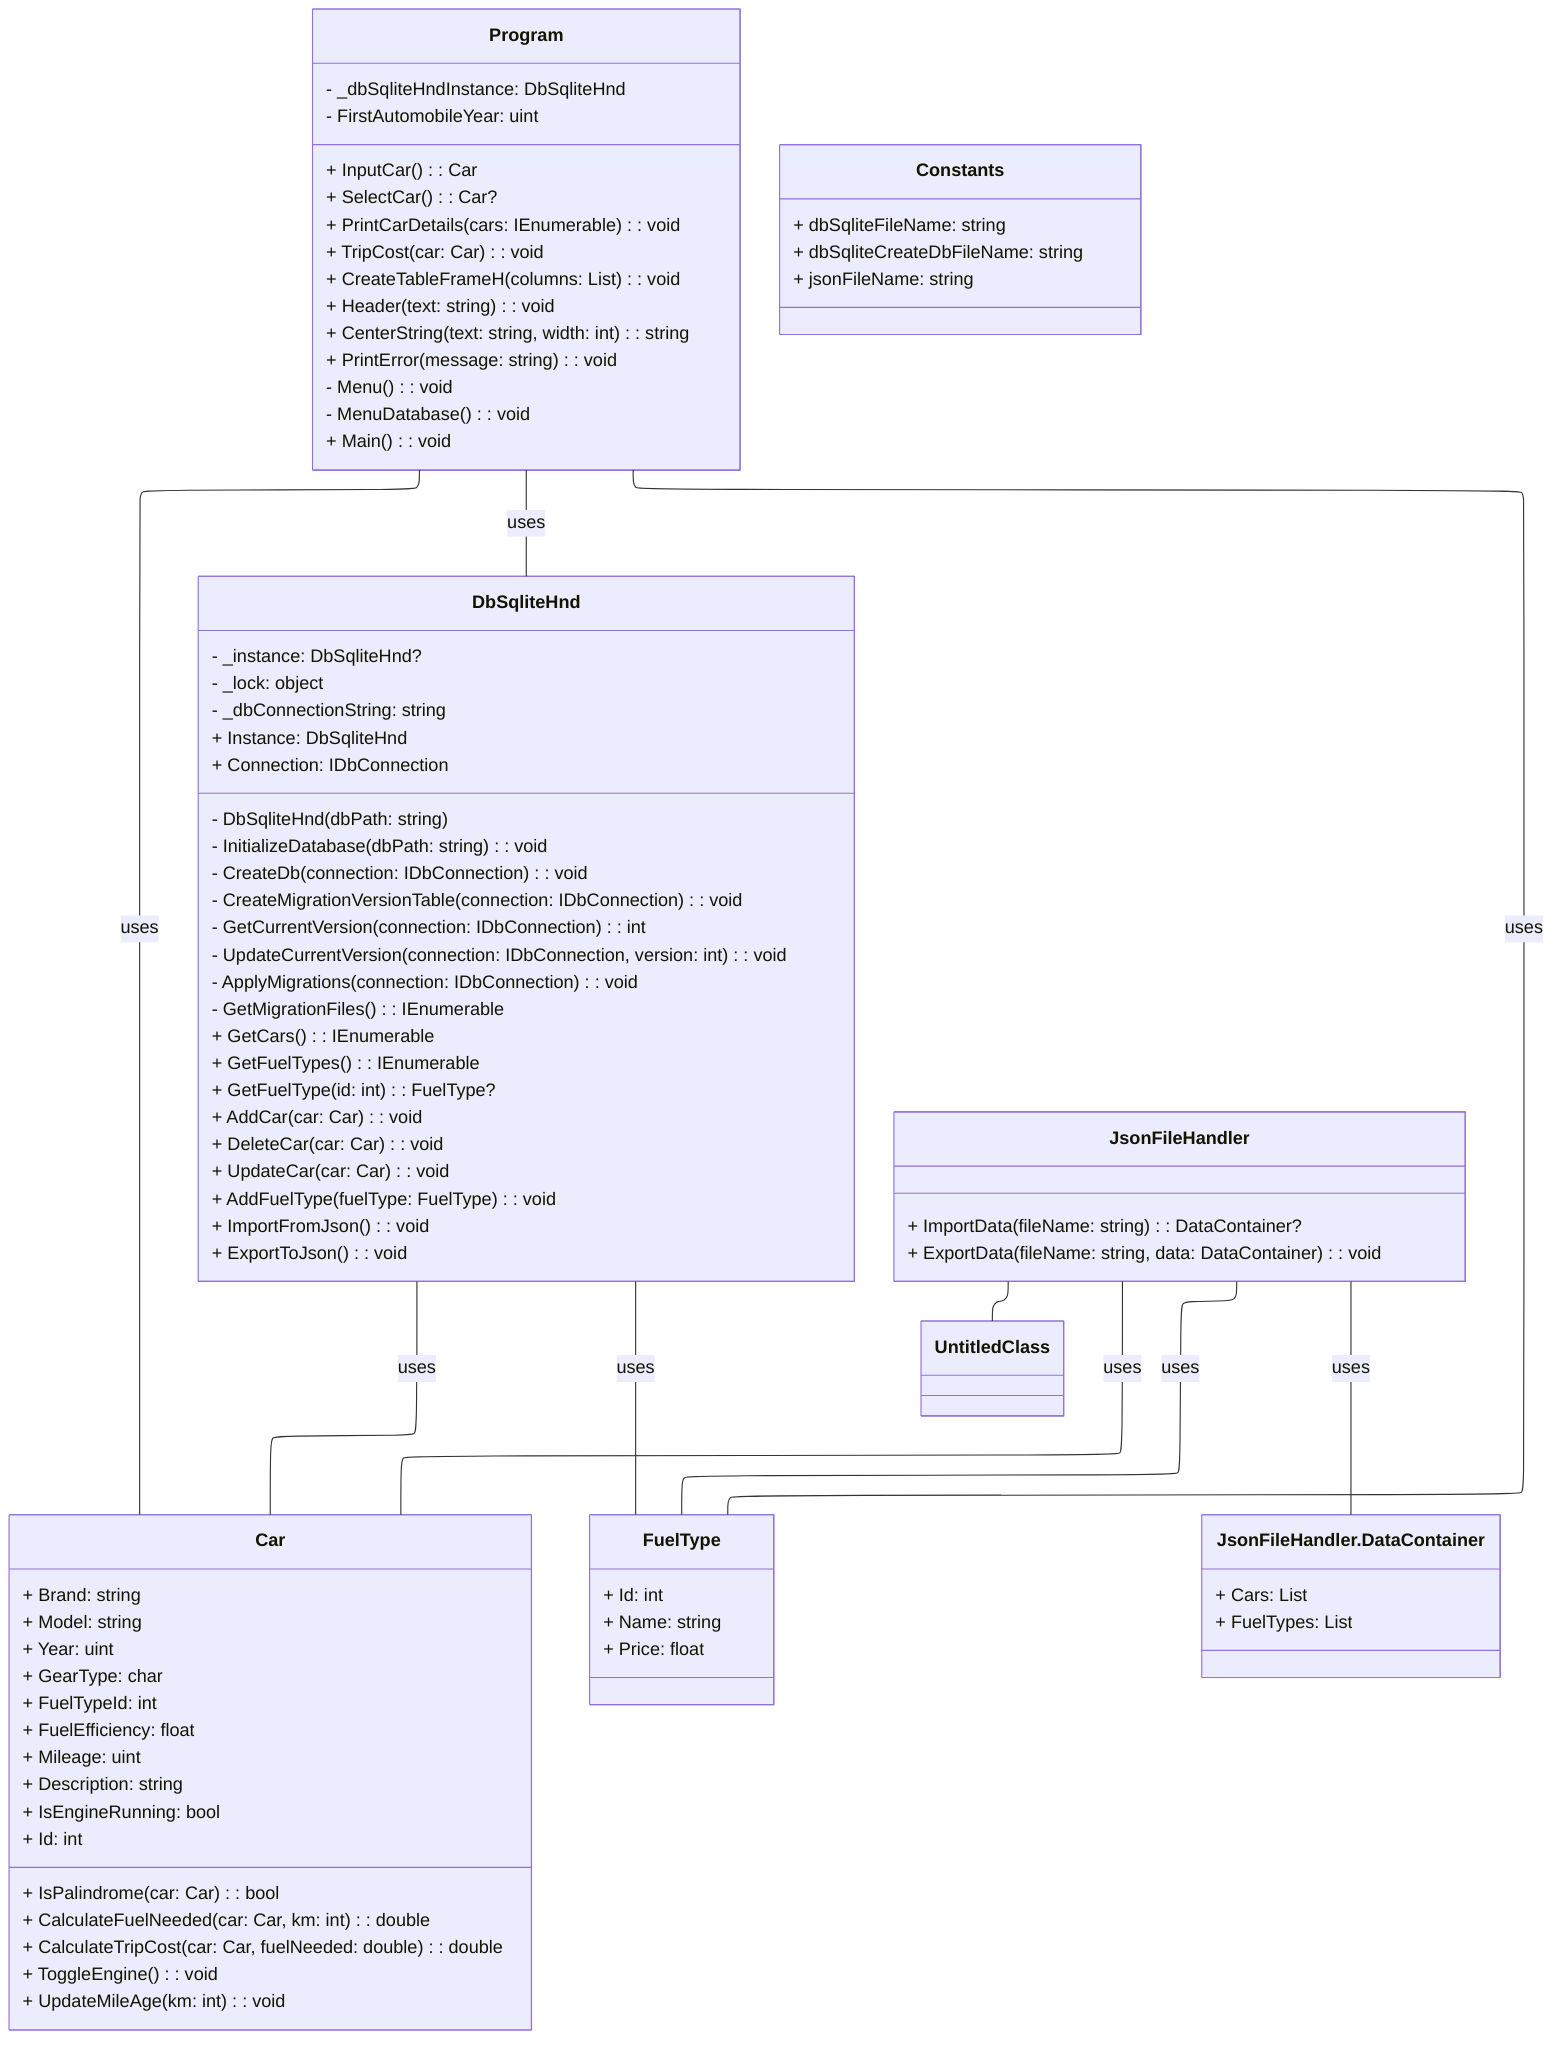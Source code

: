 ---
config:
  layout: elk
---
classDiagram
direction TB
    class DbSqliteHnd {
	    - _instance: DbSqliteHnd?
	    - _lock: object
	    - _dbConnectionString: string
	    + Instance: DbSqliteHnd
	    + Connection: IDbConnection
	    - DbSqliteHnd(dbPath: string)
	    - InitializeDatabase(dbPath: string) : void
	    - CreateDb(connection: IDbConnection) : void
	    - CreateMigrationVersionTable(connection: IDbConnection) : void
	    - GetCurrentVersion(connection: IDbConnection) : int
	    - UpdateCurrentVersion(connection: IDbConnection, version: int) : void
	    - ApplyMigrations(connection: IDbConnection) : void
	    - GetMigrationFiles() : IEnumerable
	    + GetCars() : IEnumerable
	    + GetFuelTypes() : IEnumerable
	    + GetFuelType(id: int) : FuelType?
	    + AddCar(car: Car) : void
	    + DeleteCar(car: Car) : void
	    + UpdateCar(car: Car) : void
	    + AddFuelType(fuelType: FuelType) : void
	    + ImportFromJson() : void
	    + ExportToJson() : void
    }
    class Car {
	    + Brand: string
	    + Model: string
	    + Year: uint
	    + GearType: char
	    + FuelTypeId: int
	    + FuelEfficiency: float
	    + Mileage: uint
	    + Description: string
	    + IsEngineRunning: bool
	    + Id: int
	    + IsPalindrome(car: Car) : bool
	    + CalculateFuelNeeded(car: Car, km: int) : double
	    + CalculateTripCost(car: Car, fuelNeeded: double) : double
	    + ToggleEngine() : void
	    + UpdateMileAge(km: int) : void
    }
    class FuelType {
	    + Id: int
	    + Name: string
	    + Price: float
    }
    class Program {
	    - _dbSqliteHndInstance: DbSqliteHnd
	    - FirstAutomobileYear: uint
	    + InputCar() : Car
	    + SelectCar() : Car?
	    + PrintCarDetails(cars: IEnumerable) : void
	    + TripCost(car: Car) : void
	    + CreateTableFrameH(columns: List) : void
	    + Header(text: string) : void
	    + CenterString(text: string, width: int) : string
	    + PrintError(message: string) : void
	    - Menu() : void
	    - MenuDatabase() : void
	    + Main() : void
    }
    class JsonFileHandler {
	    + ImportData(fileName: string) : DataContainer?
	    + ExportData(fileName: string, data: DataContainer) : void
    }
    class JsonFileHandler.DataContainer {
	    + Cars: List
	    + FuelTypes: List
    }
    class Constants {
	    + dbSqliteFileName: string
	    + dbSqliteCreateDbFileName: string
	    + jsonFileName: string
    }
    class JsonFileHandler.DataContainer {
    }

    Program -- DbSqliteHnd : uses
    Program -- Car : uses
    Program -- FuelType : uses
    DbSqliteHnd -- Car : uses
    DbSqliteHnd -- FuelType : uses
    JsonFileHandler -- Car : uses
    JsonFileHandler -- FuelType : uses
    JsonFileHandler -- JsonFileHandler.DataContainer : uses
    JsonFileHandler -- UntitledClass